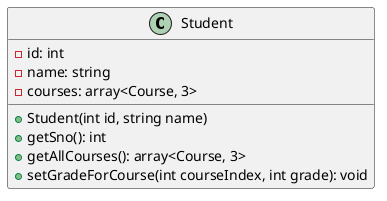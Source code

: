 @startuml

class Student {
    - id: int
    - name: string
    - courses: array<Course, 3>
    + Student(int id, string name)
    + getSno(): int
    + getAllCourses(): array<Course, 3>
    + setGradeForCourse(int courseIndex, int grade): void
}

@enduml